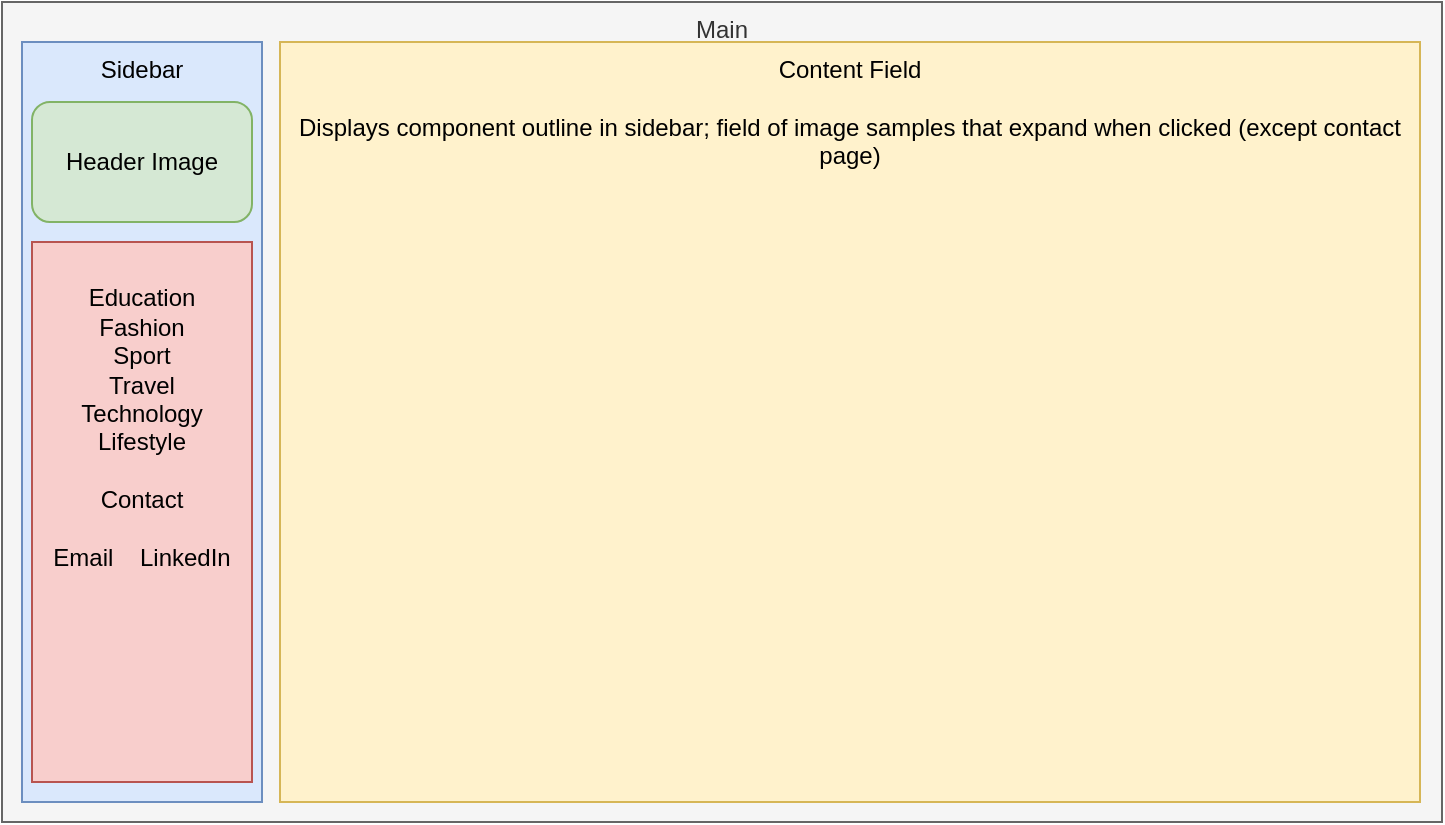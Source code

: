 <mxfile>
    <diagram id="RhhkGdW3605eQhO4KnPu" name="Page-1">
        <mxGraphModel dx="1051" dy="770" grid="1" gridSize="10" guides="1" tooltips="1" connect="1" arrows="1" fold="1" page="1" pageScale="1" pageWidth="850" pageHeight="1100" math="0" shadow="0">
            <root>
                <mxCell id="0"/>
                <mxCell id="1" parent="0"/>
                <mxCell id="2" value="Main&lt;div style=&quot;text-align: justify&quot;&gt;&lt;/div&gt;" style="rounded=0;whiteSpace=wrap;html=1;fillColor=#f5f5f5;fontColor=#333333;strokeColor=#666666;verticalAlign=top;" vertex="1" parent="1">
                    <mxGeometry x="80" y="110" width="720" height="410" as="geometry"/>
                </mxCell>
                <mxCell id="3" value="Sidebar" style="rounded=0;whiteSpace=wrap;html=1;fillColor=#dae8fc;strokeColor=#6c8ebf;fontColor=#000000;verticalAlign=top;" vertex="1" parent="1">
                    <mxGeometry x="90" y="130" width="120" height="380" as="geometry"/>
                </mxCell>
                <mxCell id="5" value="Header Image" style="rounded=1;whiteSpace=wrap;html=1;fillColor=#d5e8d4;strokeColor=#82b366;fontColor=#000000;" vertex="1" parent="1">
                    <mxGeometry x="95" y="160" width="110" height="60" as="geometry"/>
                </mxCell>
                <mxCell id="6" value="&lt;br&gt;Education&lt;br&gt;Fashion&lt;br&gt;Sport&lt;br&gt;Travel&lt;br&gt;Technology&lt;br&gt;Lifestyle&lt;br&gt;&lt;br&gt;Contact&lt;br&gt;&lt;br&gt;Email&amp;nbsp; &amp;nbsp; LinkedIn" style="rounded=0;whiteSpace=wrap;html=1;fillColor=#f8cecc;strokeColor=#b85450;verticalAlign=top;fontColor=#000000;" vertex="1" parent="1">
                    <mxGeometry x="95" y="230" width="110" height="270" as="geometry"/>
                </mxCell>
                <mxCell id="7" value="Content Field&lt;br&gt;&lt;br&gt;Displays component outline in sidebar; field of image samples that expand when clicked (except contact page)" style="rounded=0;whiteSpace=wrap;html=1;fillColor=#fff2cc;strokeColor=#d6b656;verticalAlign=top;fontColor=#000000;" vertex="1" parent="1">
                    <mxGeometry x="219" y="130" width="570" height="380" as="geometry"/>
                </mxCell>
            </root>
        </mxGraphModel>
    </diagram>
</mxfile>
